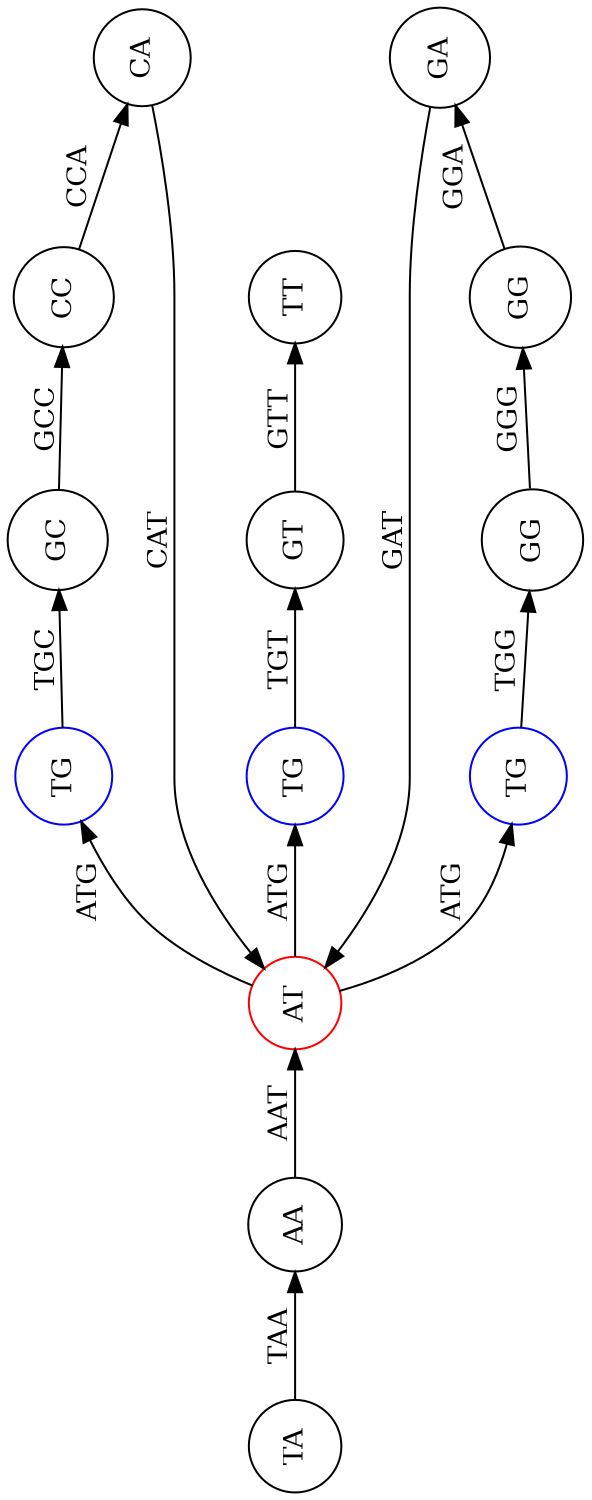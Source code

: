  digraph 4.13 {
 rankdir=LR;
 orientation=landscape;
 size = 10;

 TA   [shape=circle, label="TA"];
 AA   [shape=circle, label="AA"];
 AT   [shape=circle, label="AT", color="red"];
 TG1  [shape=circle, label="TG", color="blue"];
 GC   [shape=circle, label="GC"];
 CC   [shape=circle, label="CC"];
 CA   [shape=circle, label="CA"];
 TG2  [shape=circle, label="TG", color="blue"];
 GG1  [shape=circle, label="GG"];
 GG2  [shape=circle, label="GG"];
 GA   [shape=circle, label="GA"];
 TG3  [shape=circle, label="TG", color="blue"];
 GT   [shape=circle, label="GT"];
 TT   [shape=circle, label="TT"];


 TA -> AA [label="TAA"];
 AA -> AT [label="AAT"];
 AT -> TG1 [label="ATG"];
 TG1 -> GC [label="TGC"];
 GC -> CC [label="GCC"];
 CC -> CA [label="CCA"];
 CA -> AT [label="CAT"];
 AT -> TG2 [label="ATG"];
 TG2 -> GG1 [label="TGG"];
 GG1 -> GG2 [label="GGG"];
 GG2 -> GA [label="GGA"];
 GA -> AT [label="GAT"];
 AT -> TG3 [label="ATG"];
 TG3 -> GT [label="TGT"];
 GT -> TT [label="GTT"];

 }
